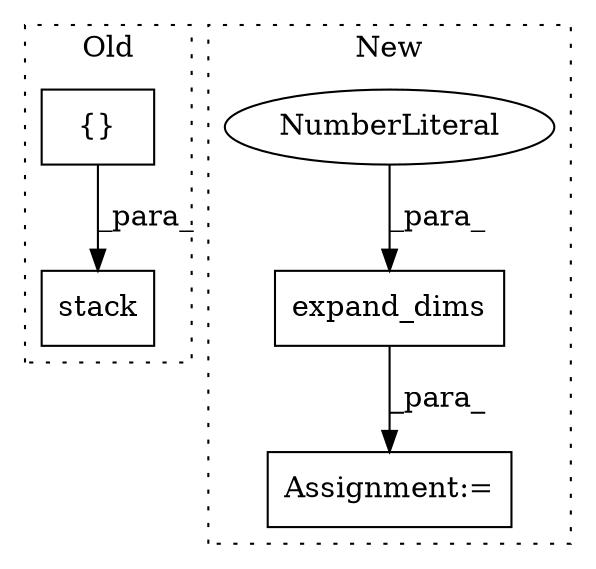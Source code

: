 digraph G {
subgraph cluster0 {
1 [label="stack" a="32" s="2429,2448" l="6,1" shape="box"];
3 [label="{}" a="4" s="2046" l="2" shape="box"];
label = "Old";
style="dotted";
}
subgraph cluster1 {
2 [label="expand_dims" a="32" s="2439,2464" l="12,1" shape="box"];
4 [label="NumberLiteral" a="34" s="2463" l="1" shape="ellipse"];
5 [label="Assignment:=" a="7" s="2484" l="1" shape="box"];
label = "New";
style="dotted";
}
2 -> 5 [label="_para_"];
3 -> 1 [label="_para_"];
4 -> 2 [label="_para_"];
}